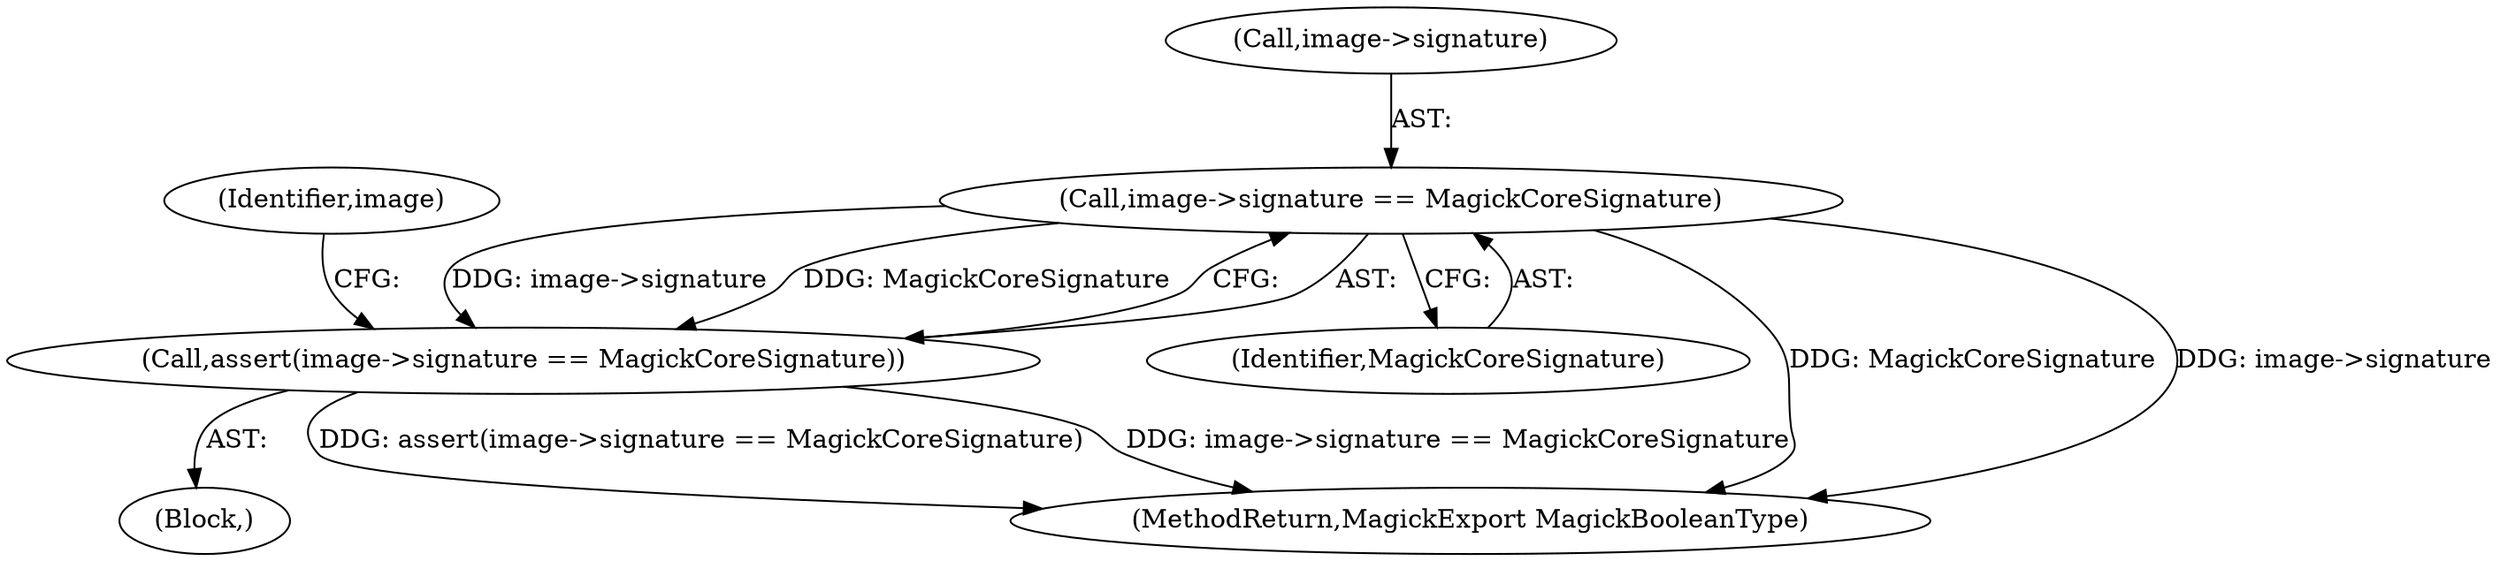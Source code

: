 digraph "0_ImageMagick_1cc6f0ccc92c20c7cab6c4a7335daf29c91f0d8e@pointer" {
"1000128" [label="(Call,image->signature == MagickCoreSignature)"];
"1000127" [label="(Call,assert(image->signature == MagickCoreSignature))"];
"1000132" [label="(Identifier,MagickCoreSignature)"];
"1001037" [label="(MethodReturn,MagickExport MagickBooleanType)"];
"1000128" [label="(Call,image->signature == MagickCoreSignature)"];
"1000111" [label="(Block,)"];
"1000129" [label="(Call,image->signature)"];
"1000127" [label="(Call,assert(image->signature == MagickCoreSignature))"];
"1000136" [label="(Identifier,image)"];
"1000128" -> "1000127"  [label="AST: "];
"1000128" -> "1000132"  [label="CFG: "];
"1000129" -> "1000128"  [label="AST: "];
"1000132" -> "1000128"  [label="AST: "];
"1000127" -> "1000128"  [label="CFG: "];
"1000128" -> "1001037"  [label="DDG: MagickCoreSignature"];
"1000128" -> "1001037"  [label="DDG: image->signature"];
"1000128" -> "1000127"  [label="DDG: image->signature"];
"1000128" -> "1000127"  [label="DDG: MagickCoreSignature"];
"1000127" -> "1000111"  [label="AST: "];
"1000136" -> "1000127"  [label="CFG: "];
"1000127" -> "1001037"  [label="DDG: assert(image->signature == MagickCoreSignature)"];
"1000127" -> "1001037"  [label="DDG: image->signature == MagickCoreSignature"];
}

